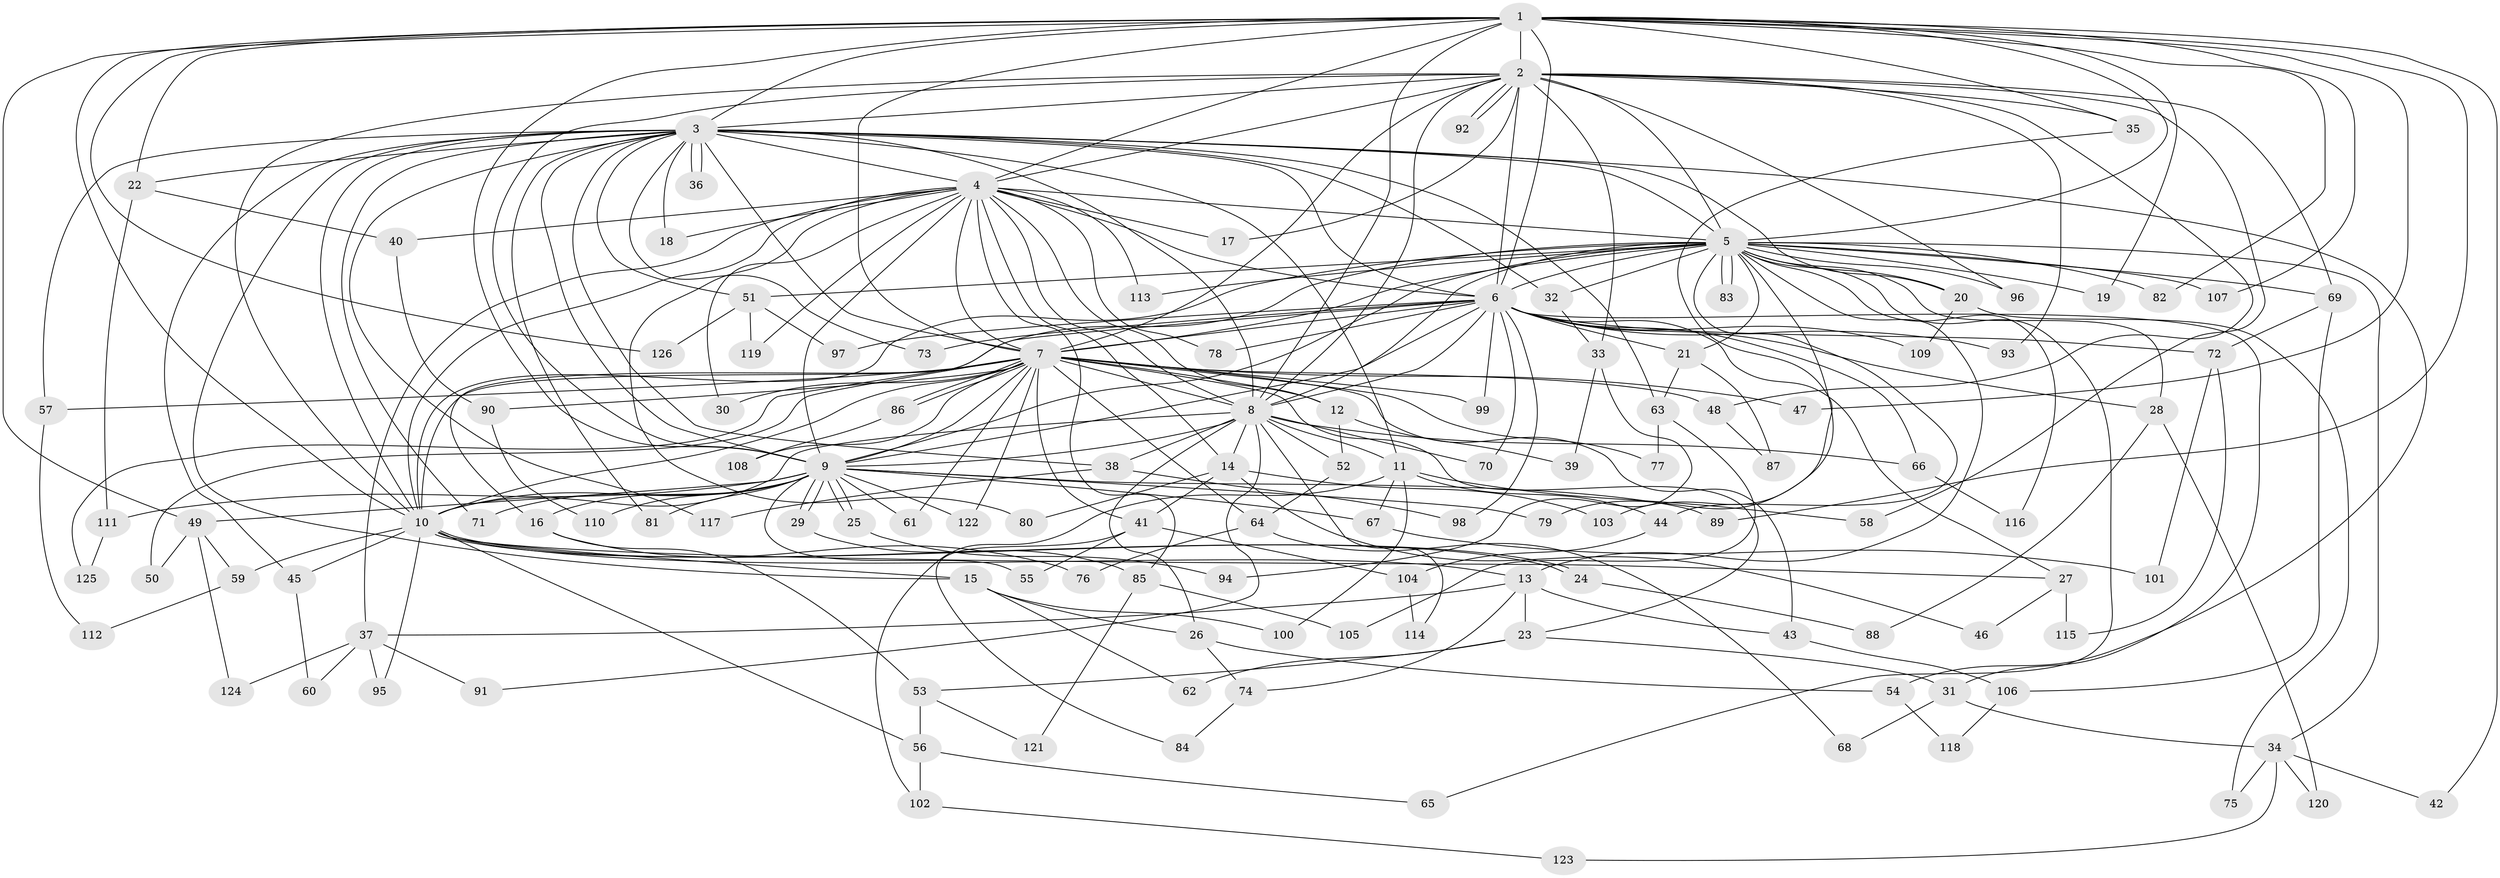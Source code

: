 // coarse degree distribution, {20: 0.022222222222222223, 24: 0.022222222222222223, 25: 0.011111111111111112, 17: 0.011111111111111112, 28: 0.011111111111111112, 16: 0.011111111111111112, 22: 0.011111111111111112, 7: 0.03333333333333333, 4: 0.1, 5: 0.1, 2: 0.4888888888888889, 6: 0.044444444444444446, 3: 0.13333333333333333}
// Generated by graph-tools (version 1.1) at 2025/51/02/27/25 19:51:51]
// undirected, 126 vertices, 277 edges
graph export_dot {
graph [start="1"]
  node [color=gray90,style=filled];
  1;
  2;
  3;
  4;
  5;
  6;
  7;
  8;
  9;
  10;
  11;
  12;
  13;
  14;
  15;
  16;
  17;
  18;
  19;
  20;
  21;
  22;
  23;
  24;
  25;
  26;
  27;
  28;
  29;
  30;
  31;
  32;
  33;
  34;
  35;
  36;
  37;
  38;
  39;
  40;
  41;
  42;
  43;
  44;
  45;
  46;
  47;
  48;
  49;
  50;
  51;
  52;
  53;
  54;
  55;
  56;
  57;
  58;
  59;
  60;
  61;
  62;
  63;
  64;
  65;
  66;
  67;
  68;
  69;
  70;
  71;
  72;
  73;
  74;
  75;
  76;
  77;
  78;
  79;
  80;
  81;
  82;
  83;
  84;
  85;
  86;
  87;
  88;
  89;
  90;
  91;
  92;
  93;
  94;
  95;
  96;
  97;
  98;
  99;
  100;
  101;
  102;
  103;
  104;
  105;
  106;
  107;
  108;
  109;
  110;
  111;
  112;
  113;
  114;
  115;
  116;
  117;
  118;
  119;
  120;
  121;
  122;
  123;
  124;
  125;
  126;
  1 -- 2;
  1 -- 3;
  1 -- 4;
  1 -- 5;
  1 -- 6;
  1 -- 7;
  1 -- 8;
  1 -- 9;
  1 -- 10;
  1 -- 19;
  1 -- 22;
  1 -- 35;
  1 -- 42;
  1 -- 47;
  1 -- 49;
  1 -- 82;
  1 -- 89;
  1 -- 107;
  1 -- 126;
  2 -- 3;
  2 -- 4;
  2 -- 5;
  2 -- 6;
  2 -- 7;
  2 -- 8;
  2 -- 9;
  2 -- 10;
  2 -- 17;
  2 -- 33;
  2 -- 35;
  2 -- 48;
  2 -- 58;
  2 -- 69;
  2 -- 92;
  2 -- 92;
  2 -- 93;
  2 -- 96;
  3 -- 4;
  3 -- 5;
  3 -- 6;
  3 -- 7;
  3 -- 8;
  3 -- 9;
  3 -- 10;
  3 -- 11;
  3 -- 15;
  3 -- 18;
  3 -- 20;
  3 -- 22;
  3 -- 32;
  3 -- 36;
  3 -- 36;
  3 -- 38;
  3 -- 45;
  3 -- 51;
  3 -- 54;
  3 -- 57;
  3 -- 63;
  3 -- 71;
  3 -- 73;
  3 -- 81;
  3 -- 117;
  4 -- 5;
  4 -- 6;
  4 -- 7;
  4 -- 8;
  4 -- 9;
  4 -- 10;
  4 -- 12;
  4 -- 14;
  4 -- 17;
  4 -- 18;
  4 -- 30;
  4 -- 37;
  4 -- 40;
  4 -- 78;
  4 -- 80;
  4 -- 85;
  4 -- 113;
  4 -- 119;
  5 -- 6;
  5 -- 7;
  5 -- 8;
  5 -- 9;
  5 -- 10;
  5 -- 13;
  5 -- 16;
  5 -- 19;
  5 -- 20;
  5 -- 21;
  5 -- 28;
  5 -- 32;
  5 -- 34;
  5 -- 44;
  5 -- 51;
  5 -- 65;
  5 -- 69;
  5 -- 79;
  5 -- 82;
  5 -- 83;
  5 -- 83;
  5 -- 96;
  5 -- 107;
  5 -- 113;
  5 -- 116;
  6 -- 7;
  6 -- 8;
  6 -- 9;
  6 -- 10;
  6 -- 21;
  6 -- 27;
  6 -- 28;
  6 -- 31;
  6 -- 66;
  6 -- 70;
  6 -- 72;
  6 -- 73;
  6 -- 78;
  6 -- 93;
  6 -- 97;
  6 -- 98;
  6 -- 99;
  6 -- 109;
  7 -- 8;
  7 -- 9;
  7 -- 10;
  7 -- 12;
  7 -- 23;
  7 -- 30;
  7 -- 41;
  7 -- 43;
  7 -- 47;
  7 -- 48;
  7 -- 50;
  7 -- 57;
  7 -- 61;
  7 -- 64;
  7 -- 77;
  7 -- 86;
  7 -- 86;
  7 -- 90;
  7 -- 99;
  7 -- 108;
  7 -- 122;
  7 -- 125;
  8 -- 9;
  8 -- 10;
  8 -- 11;
  8 -- 14;
  8 -- 26;
  8 -- 38;
  8 -- 52;
  8 -- 66;
  8 -- 70;
  8 -- 91;
  8 -- 114;
  9 -- 10;
  9 -- 16;
  9 -- 25;
  9 -- 25;
  9 -- 29;
  9 -- 29;
  9 -- 49;
  9 -- 55;
  9 -- 61;
  9 -- 67;
  9 -- 71;
  9 -- 79;
  9 -- 81;
  9 -- 89;
  9 -- 110;
  9 -- 111;
  9 -- 122;
  10 -- 13;
  10 -- 15;
  10 -- 24;
  10 -- 24;
  10 -- 27;
  10 -- 45;
  10 -- 56;
  10 -- 59;
  10 -- 95;
  11 -- 44;
  11 -- 58;
  11 -- 67;
  11 -- 100;
  11 -- 102;
  12 -- 39;
  12 -- 52;
  13 -- 23;
  13 -- 37;
  13 -- 43;
  13 -- 74;
  14 -- 41;
  14 -- 46;
  14 -- 80;
  14 -- 103;
  15 -- 26;
  15 -- 62;
  15 -- 100;
  16 -- 53;
  16 -- 76;
  20 -- 75;
  20 -- 109;
  21 -- 63;
  21 -- 87;
  22 -- 40;
  22 -- 111;
  23 -- 31;
  23 -- 53;
  23 -- 62;
  24 -- 88;
  25 -- 94;
  26 -- 54;
  26 -- 74;
  27 -- 46;
  27 -- 115;
  28 -- 88;
  28 -- 120;
  29 -- 85;
  31 -- 34;
  31 -- 68;
  32 -- 33;
  33 -- 39;
  33 -- 94;
  34 -- 42;
  34 -- 75;
  34 -- 120;
  34 -- 123;
  35 -- 103;
  37 -- 60;
  37 -- 91;
  37 -- 95;
  37 -- 124;
  38 -- 98;
  38 -- 117;
  40 -- 90;
  41 -- 55;
  41 -- 84;
  41 -- 104;
  43 -- 106;
  44 -- 104;
  45 -- 60;
  48 -- 87;
  49 -- 50;
  49 -- 59;
  49 -- 124;
  51 -- 97;
  51 -- 119;
  51 -- 126;
  52 -- 64;
  53 -- 56;
  53 -- 121;
  54 -- 118;
  56 -- 65;
  56 -- 102;
  57 -- 112;
  59 -- 112;
  63 -- 77;
  63 -- 105;
  64 -- 68;
  64 -- 76;
  66 -- 116;
  67 -- 101;
  69 -- 72;
  69 -- 106;
  72 -- 101;
  72 -- 115;
  74 -- 84;
  85 -- 105;
  85 -- 121;
  86 -- 108;
  90 -- 110;
  102 -- 123;
  104 -- 114;
  106 -- 118;
  111 -- 125;
}
